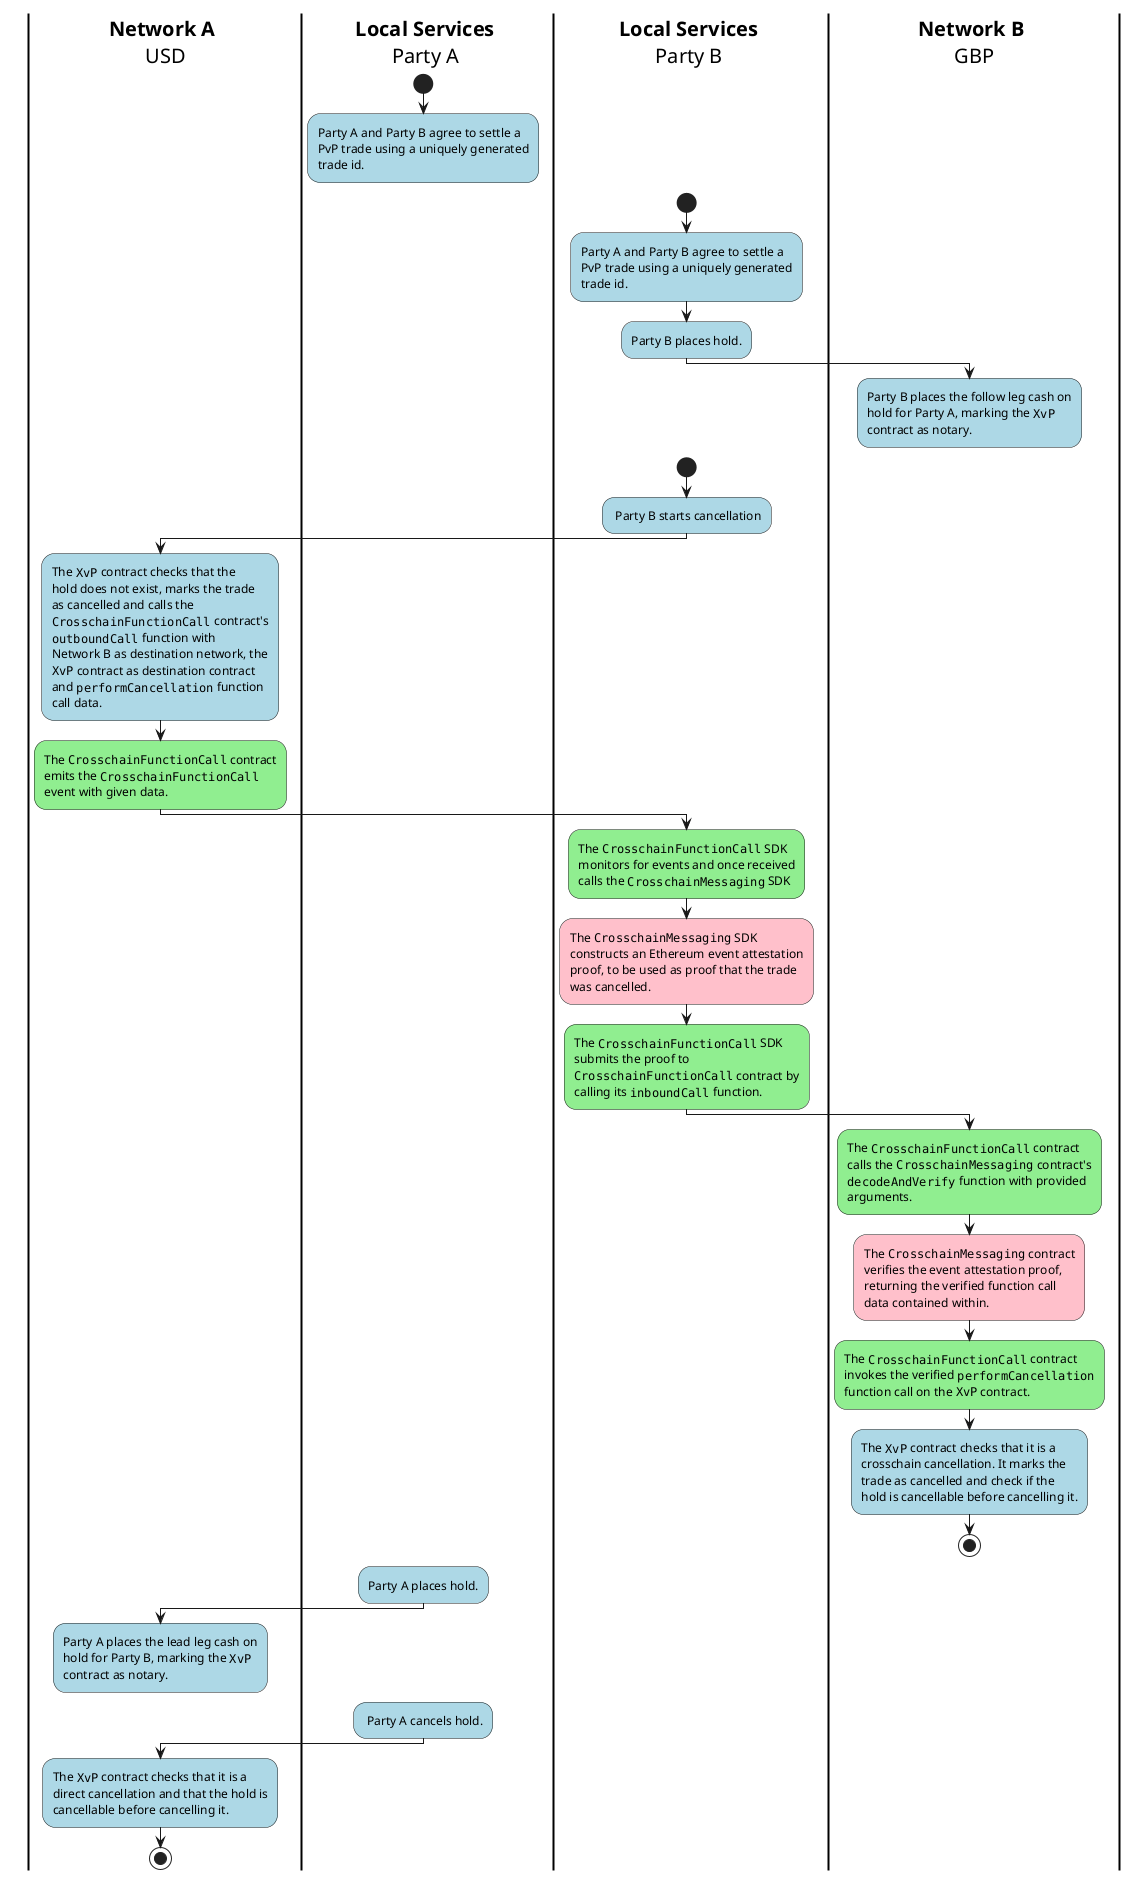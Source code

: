 @startuml 2_3_2_pvp_cancellation_on_lead_ledger_activity_diagram
skinparam ActivityBackgroundColor LightBlue
skinparam activityDiamondBackgroundColor transparent
skinparam defaultTextAlignment left
skinparam shadowing false
skinparam Swimlane {
  TitleFontColor black
  TitleFontSize 20
  BorderColor black
  BorderThickness 2
  width 500
}

| **Network A**\n        USD  |
| **Local Services**\n        Party A |
| **Local Services**\n        Party B |

| **Local Services**\n        Party A |

  start
  :Party A and Party B agree to settle a
  PvP trade using a uniquely generated
  trade id.;
  detach

| **Local Services**\n        Party B |

  start
  :Party A and Party B agree to settle a
  PvP trade using a uniquely generated
  trade id.;
  :Party B places hold.;

| **Network B**\n        GBP |

  :Party B places the follow leg cash on
  hold for Party A, marking the ""XvP""
  contract as notary.;
  detach

| **Local Services**\n        Party B |
  start
  : Party B starts cancellation;

| **Network A**\n        USD  |

  :The ""XvP"" contract checks that the
  hold does not exist, marks the trade
  as cancelled and calls the
  ""CrosschainFunctionCall"" contract's
  ""outboundCall"" function with
  Network B as destination network, the
  ""XvP"" contract as destination contract
  and ""performCancellation"" function
  call data.;
  #lightGreen:The ""CrosschainFunctionCall"" contract
  emits the ""CrosschainFunctionCall""
  event with given data.;

| **Local Services**\n        Party B |

   #lightGreen:The ""CrosschainFunctionCall"" SDK
   monitors for events and once received
   calls the ""CrosschainMessaging"" SDK;
   #Pink:The ""CrosschainMessaging"" SDK
   constructs an Ethereum event attestation
   proof, to be used as proof that the trade
   was cancelled.;
   #lightGreen:The ""CrosschainFunctionCall"" SDK
   submits the proof to
   ""CrosschainFunctionCall"" contract by
   calling its ""inboundCall"" function.;

| **Network B**\n        GBP |

  #lightGreen:The ""CrosschainFunctionCall"" contract
  calls the ""CrosschainMessaging"" contract's
  ""decodeAndVerify"" function with provided
  arguments.;
  #Pink:The ""CrosschainMessaging"" contract
  verifies the event attestation proof,
  returning the verified function call
  data contained within.;
  #lightGreen:The ""CrosschainFunctionCall"" contract
  invokes the verified ""performCancellation""
  function call on the ""XvP"" contract.;
  :The ""XvP"" contract checks that it is a
  crosschain cancellation. It marks the
  trade as cancelled and check if the
  hold is cancellable before cancelling it.;
  stop

| **Local Services**\n        Party A |

  :Party A places hold.;

| **Network A**\n        USD  |

  :Party A places the lead leg cash on
  hold for Party B, marking the ""XvP""
  contract as notary.;
  detach


| **Local Services**\n        Party A |

: Party A cancels hold.;

| **Network A**\n        USD  |

  :The ""XvP"" contract checks that it is a
  direct cancellation and that the hold is
  cancellable before cancelling it.;
  stop

@enduml

